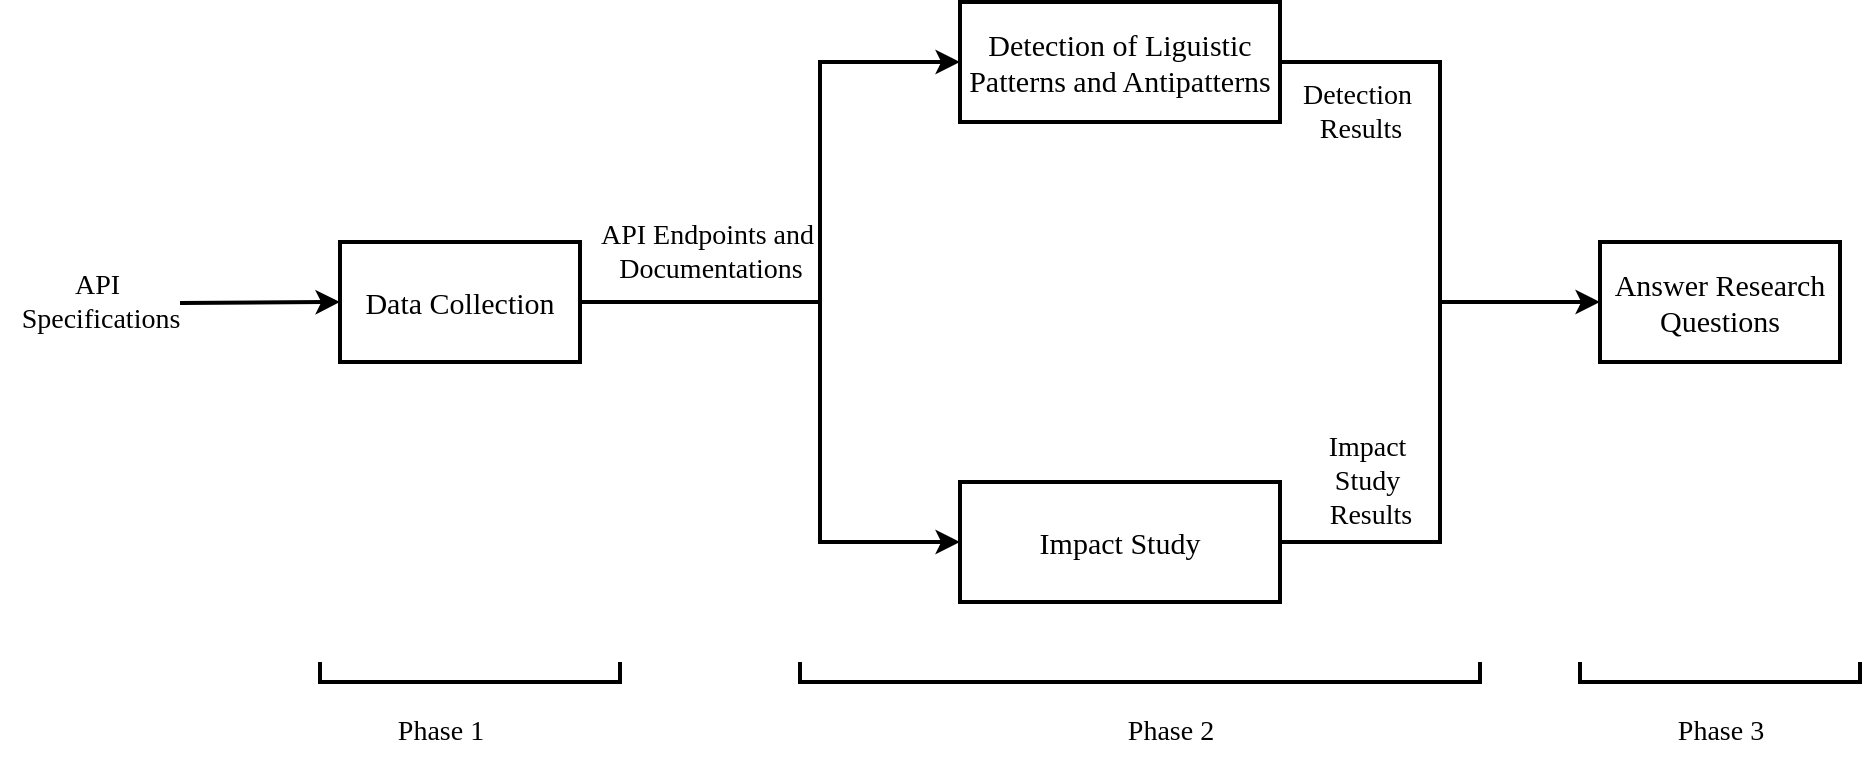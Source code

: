 <mxfile version="25.0.3">
  <diagram name="Page-1" id="XDJh2bKi9moM9LttBe-x">
    <mxGraphModel dx="1434" dy="746" grid="1" gridSize="10" guides="1" tooltips="1" connect="1" arrows="1" fold="1" page="1" pageScale="1" pageWidth="1100" pageHeight="850" math="0" shadow="0">
      <root>
        <mxCell id="0" />
        <mxCell id="1" parent="0" />
        <mxCell id="1w0pHbo5QKQR8wkQ2I2q-1" value="Data Collection" style="rounded=0;whiteSpace=wrap;html=1;fontSize=15;fontFamily=Times New Roman;strokeWidth=2;" parent="1" vertex="1">
          <mxGeometry x="290" y="240" width="120" height="60" as="geometry" />
        </mxCell>
        <mxCell id="1w0pHbo5QKQR8wkQ2I2q-2" value="Detection of Liguistic Patterns and Antipatterns" style="rounded=0;whiteSpace=wrap;html=1;fontSize=15;fontFamily=Times New Roman;strokeWidth=2;" parent="1" vertex="1">
          <mxGeometry x="600" y="120" width="160" height="60" as="geometry" />
        </mxCell>
        <mxCell id="1w0pHbo5QKQR8wkQ2I2q-3" value="Impact Study" style="rounded=0;whiteSpace=wrap;html=1;fontSize=15;fontFamily=Times New Roman;strokeWidth=2;" parent="1" vertex="1">
          <mxGeometry x="600" y="360" width="160" height="60" as="geometry" />
        </mxCell>
        <mxCell id="1w0pHbo5QKQR8wkQ2I2q-4" value="Answer Research Questions" style="rounded=0;whiteSpace=wrap;html=1;fontSize=15;fontFamily=Times New Roman;strokeWidth=2;" parent="1" vertex="1">
          <mxGeometry x="920" y="240" width="120" height="60" as="geometry" />
        </mxCell>
        <mxCell id="1w0pHbo5QKQR8wkQ2I2q-5" value="" style="endArrow=classic;html=1;rounded=0;fontFamily=Times New Roman;strokeWidth=2;" parent="1" edge="1">
          <mxGeometry width="50" height="50" relative="1" as="geometry">
            <mxPoint x="210" y="270.5" as="sourcePoint" />
            <mxPoint x="290" y="270" as="targetPoint" />
          </mxGeometry>
        </mxCell>
        <mxCell id="1w0pHbo5QKQR8wkQ2I2q-6" value="" style="endArrow=classic;html=1;rounded=0;entryX=0;entryY=0.5;entryDx=0;entryDy=0;fontFamily=Times New Roman;strokeWidth=2;" parent="1" target="1w0pHbo5QKQR8wkQ2I2q-2" edge="1" source="1w0pHbo5QKQR8wkQ2I2q-1">
          <mxGeometry width="50" height="50" relative="1" as="geometry">
            <mxPoint x="240" y="270" as="sourcePoint" />
            <mxPoint x="320" y="120" as="targetPoint" />
            <Array as="points">
              <mxPoint x="530" y="270" />
              <mxPoint x="530" y="150" />
            </Array>
          </mxGeometry>
        </mxCell>
        <mxCell id="1w0pHbo5QKQR8wkQ2I2q-7" value="" style="endArrow=classic;html=1;rounded=0;fontFamily=Times New Roman;strokeWidth=2;" parent="1" edge="1" target="1w0pHbo5QKQR8wkQ2I2q-3">
          <mxGeometry width="50" height="50" relative="1" as="geometry">
            <mxPoint x="530" y="270" as="sourcePoint" />
            <mxPoint x="320" y="390" as="targetPoint" />
            <Array as="points">
              <mxPoint x="530" y="390" />
            </Array>
          </mxGeometry>
        </mxCell>
        <mxCell id="1w0pHbo5QKQR8wkQ2I2q-8" value="" style="endArrow=classic;html=1;rounded=0;entryX=0;entryY=0.5;entryDx=0;entryDy=0;exitX=1;exitY=0.5;exitDx=0;exitDy=0;fontFamily=Times New Roman;strokeWidth=2;" parent="1" source="1w0pHbo5QKQR8wkQ2I2q-2" target="1w0pHbo5QKQR8wkQ2I2q-4" edge="1">
          <mxGeometry width="50" height="50" relative="1" as="geometry">
            <mxPoint x="480" y="170" as="sourcePoint" />
            <mxPoint x="590" y="270" as="targetPoint" />
            <Array as="points">
              <mxPoint x="840" y="150" />
              <mxPoint x="840" y="270" />
            </Array>
          </mxGeometry>
        </mxCell>
        <mxCell id="1w0pHbo5QKQR8wkQ2I2q-9" value="" style="endArrow=none;html=1;rounded=0;endFill=0;exitX=1;exitY=0.5;exitDx=0;exitDy=0;fontFamily=Times New Roman;strokeWidth=2;" parent="1" source="1w0pHbo5QKQR8wkQ2I2q-3" edge="1">
          <mxGeometry width="50" height="50" relative="1" as="geometry">
            <mxPoint x="480" y="390" as="sourcePoint" />
            <mxPoint x="840" y="270" as="targetPoint" />
            <Array as="points">
              <mxPoint x="840" y="390" />
            </Array>
          </mxGeometry>
        </mxCell>
        <mxCell id="1w0pHbo5QKQR8wkQ2I2q-11" value="API&amp;nbsp;&lt;div&gt;Specifications&lt;/div&gt;" style="text;html=1;align=center;verticalAlign=middle;resizable=0;points=[];autosize=1;strokeColor=none;fillColor=none;fontFamily=Times New Roman;strokeWidth=2;fontSize=14;" parent="1" vertex="1">
          <mxGeometry x="120" y="245" width="100" height="50" as="geometry" />
        </mxCell>
        <mxCell id="1w0pHbo5QKQR8wkQ2I2q-12" value="API Endpoints and&amp;nbsp;&lt;div&gt;Documentations&lt;/div&gt;" style="text;html=1;align=center;verticalAlign=middle;resizable=0;points=[];autosize=1;strokeColor=none;fillColor=none;rotation=0;fontFamily=Times New Roman;strokeWidth=2;fontSize=14;" parent="1" vertex="1">
          <mxGeometry x="410" y="220" width="130" height="50" as="geometry" />
        </mxCell>
        <mxCell id="1w0pHbo5QKQR8wkQ2I2q-13" value="Detection&amp;nbsp;&lt;div&gt;Results&lt;/div&gt;" style="text;html=1;align=center;verticalAlign=middle;resizable=0;points=[];autosize=1;strokeColor=none;fillColor=none;rotation=0;fontFamily=Times New Roman;strokeWidth=2;fontSize=14;" parent="1" vertex="1">
          <mxGeometry x="760" y="150" width="80" height="50" as="geometry" />
        </mxCell>
        <mxCell id="1w0pHbo5QKQR8wkQ2I2q-14" value="Impact&amp;nbsp;&lt;div&gt;Study&amp;nbsp;&lt;/div&gt;&lt;div&gt;Results&lt;/div&gt;" style="text;html=1;align=center;verticalAlign=middle;resizable=0;points=[];autosize=1;strokeColor=none;fillColor=none;rotation=0;fontFamily=Times New Roman;strokeWidth=2;fontSize=14;" parent="1" vertex="1">
          <mxGeometry x="770" y="330" width="70" height="60" as="geometry" />
        </mxCell>
        <mxCell id="1w0pHbo5QKQR8wkQ2I2q-15" value="" style="endArrow=none;html=1;rounded=0;strokeWidth=2;" parent="1" edge="1">
          <mxGeometry width="50" height="50" relative="1" as="geometry">
            <mxPoint x="280" y="450" as="sourcePoint" />
            <mxPoint x="430" y="450" as="targetPoint" />
            <Array as="points">
              <mxPoint x="280" y="460" />
              <mxPoint x="390" y="460" />
              <mxPoint x="430" y="460" />
            </Array>
          </mxGeometry>
        </mxCell>
        <mxCell id="1w0pHbo5QKQR8wkQ2I2q-16" value="" style="endArrow=none;html=1;rounded=0;strokeWidth=2;" parent="1" edge="1">
          <mxGeometry width="50" height="50" relative="1" as="geometry">
            <mxPoint x="520" y="450" as="sourcePoint" />
            <mxPoint x="860" y="450" as="targetPoint" />
            <Array as="points">
              <mxPoint x="520" y="460" />
              <mxPoint x="575" y="460" />
              <mxPoint x="860" y="460" />
            </Array>
          </mxGeometry>
        </mxCell>
        <mxCell id="1w0pHbo5QKQR8wkQ2I2q-17" value="" style="endArrow=none;html=1;rounded=0;strokeWidth=2;" parent="1" edge="1">
          <mxGeometry width="50" height="50" relative="1" as="geometry">
            <mxPoint x="910" y="450" as="sourcePoint" />
            <mxPoint x="1050" y="450" as="targetPoint" />
            <Array as="points">
              <mxPoint x="910" y="460" />
              <mxPoint x="1050" y="460" />
            </Array>
          </mxGeometry>
        </mxCell>
        <mxCell id="1w0pHbo5QKQR8wkQ2I2q-18" value="Phase 1" style="text;html=1;align=center;verticalAlign=middle;resizable=0;points=[];autosize=1;strokeColor=none;fillColor=none;fontFamily=Times New Roman;strokeWidth=2;fontSize=14;" parent="1" vertex="1">
          <mxGeometry x="305" y="470" width="70" height="30" as="geometry" />
        </mxCell>
        <mxCell id="1w0pHbo5QKQR8wkQ2I2q-19" value="Phase 2" style="text;html=1;align=center;verticalAlign=middle;resizable=0;points=[];autosize=1;strokeColor=none;fillColor=none;fontFamily=Times New Roman;strokeWidth=2;fontSize=14;" parent="1" vertex="1">
          <mxGeometry x="670" y="470" width="70" height="30" as="geometry" />
        </mxCell>
        <mxCell id="1w0pHbo5QKQR8wkQ2I2q-20" value="Phase 3" style="text;html=1;align=center;verticalAlign=middle;resizable=0;points=[];autosize=1;strokeColor=none;fillColor=none;fontFamily=Times New Roman;strokeWidth=2;fontSize=14;" parent="1" vertex="1">
          <mxGeometry x="945" y="470" width="70" height="30" as="geometry" />
        </mxCell>
      </root>
    </mxGraphModel>
  </diagram>
</mxfile>
